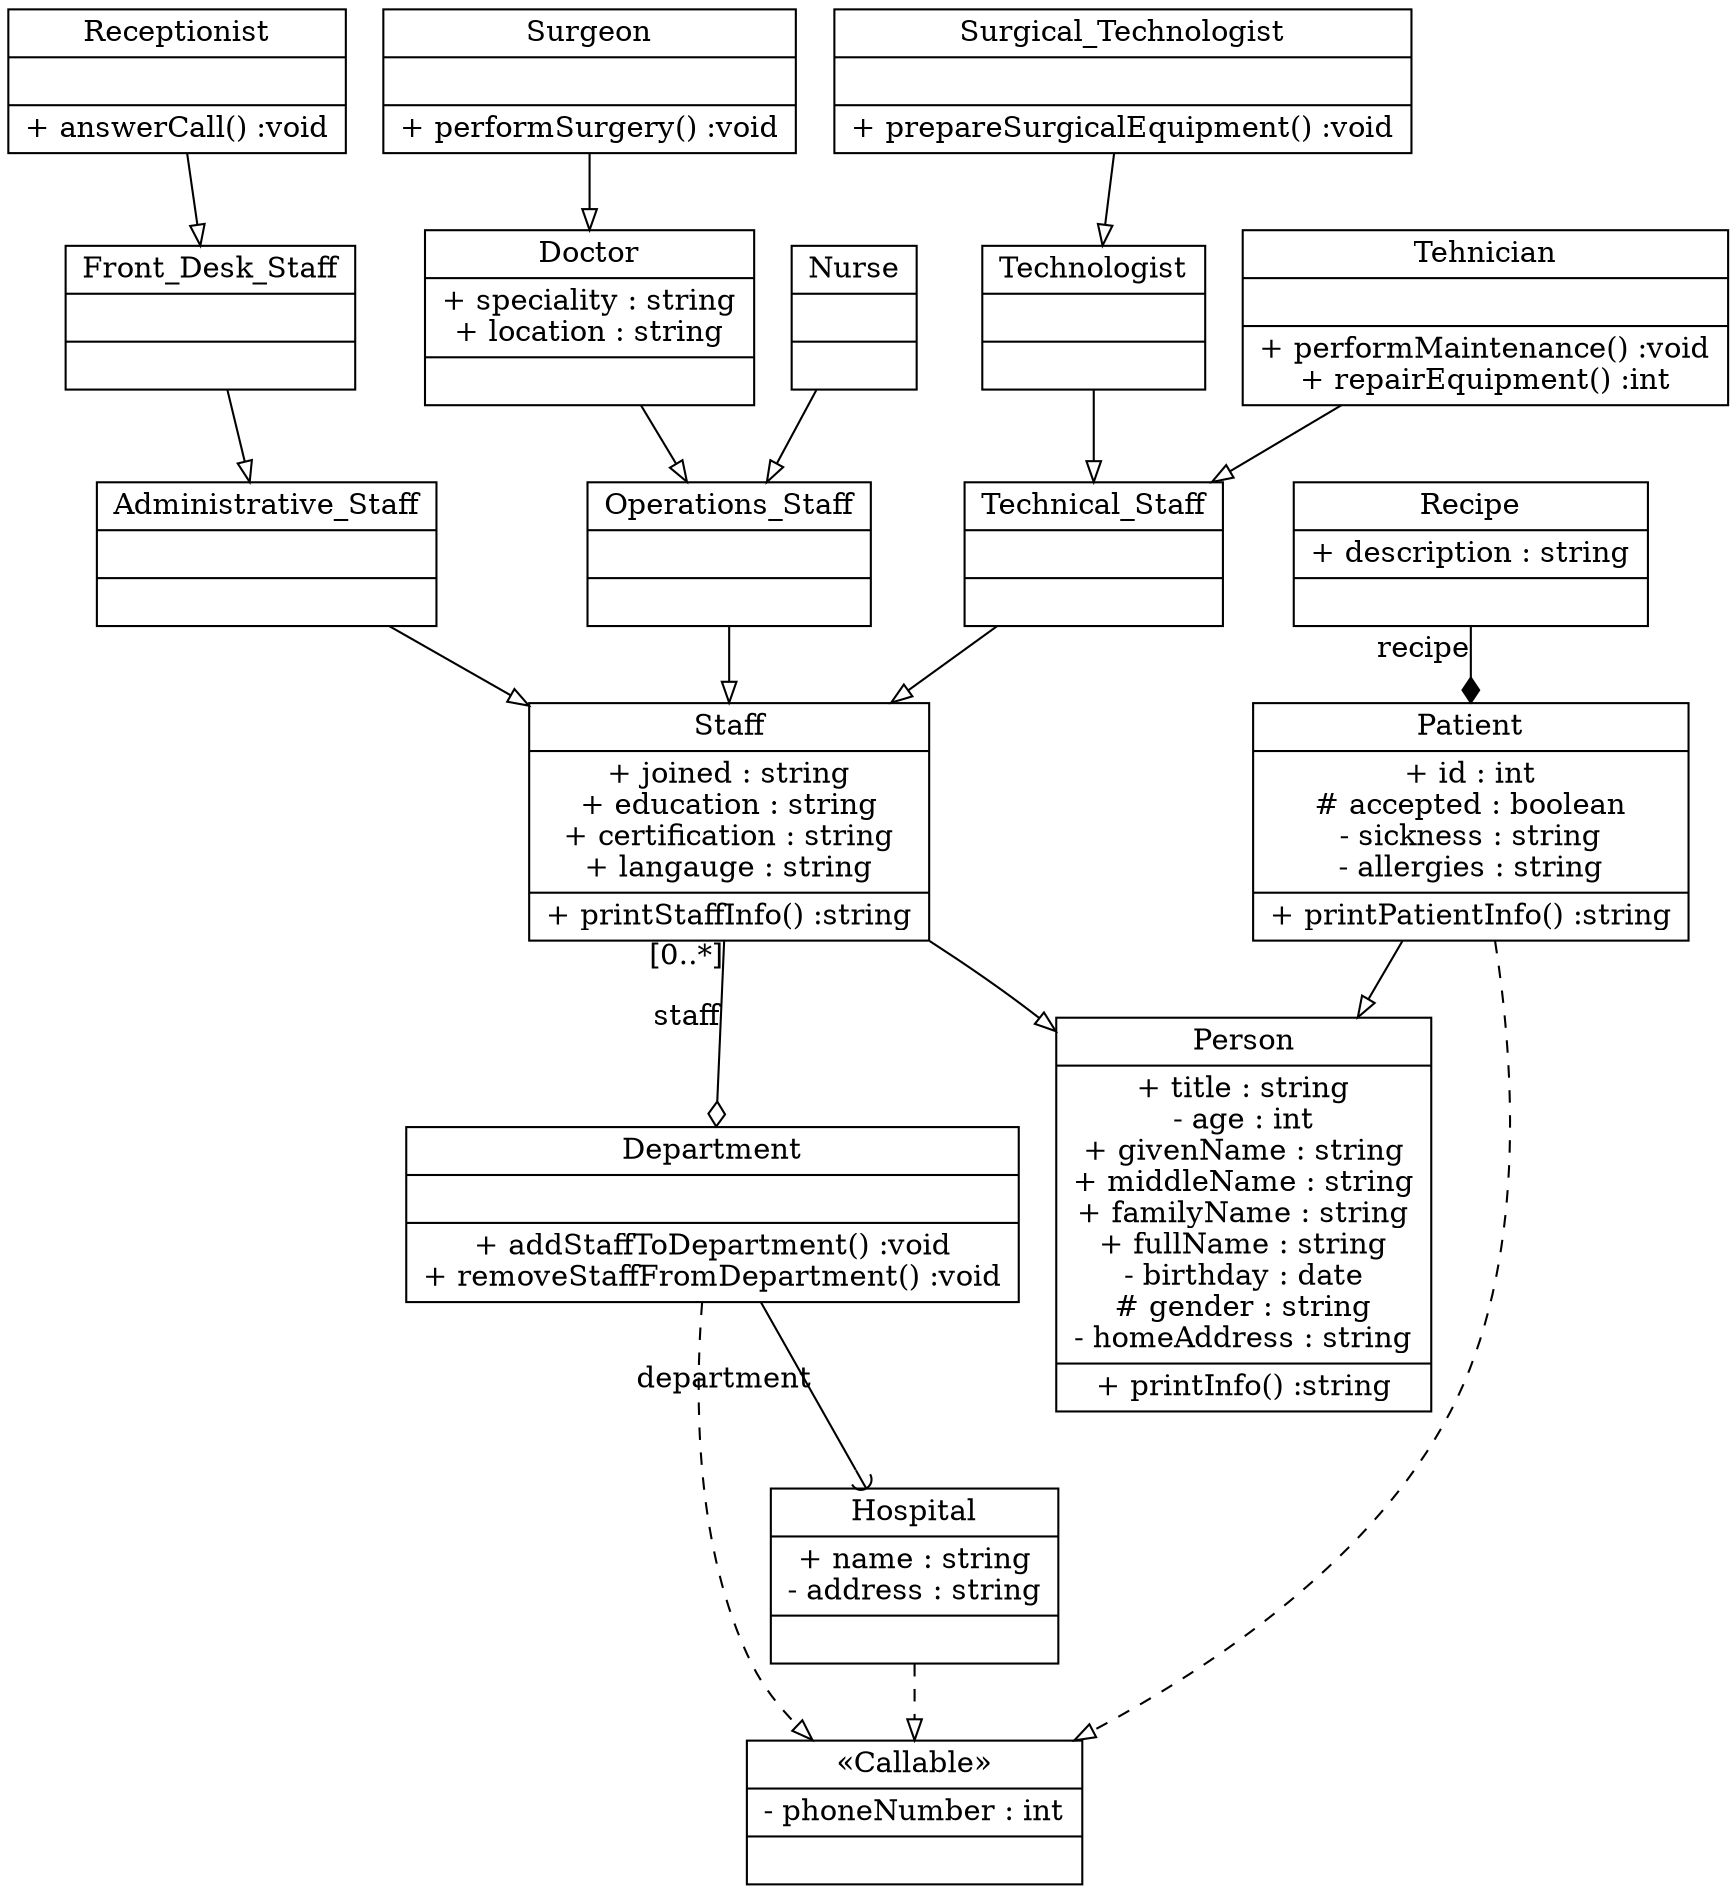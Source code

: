 digraph ClassDiagram { node [ shape = "record"] edge [ arrowhead = "empty"]
Receptionist [ label = "{Receptionist||+ answerCall() :void\n }"]
Operations_Staff [ label = "{Operations_Staff|| }"]
Front_Desk_Staff [ label = "{Front_Desk_Staff|| }"]
Recipe [ label = "{Recipe|+ description : string\n| }"]
Staff [ label = "{Staff|+ joined : string\n+ education : string\n+ certification : string\n+ langauge : string\n|+ printStaffInfo() :string\n }"]
Patient [ label = "{Patient|+ id : int\n# accepted : boolean\n- sickness : string\n- allergies : string\n|+ printPatientInfo() :string\n }"]
Doctor [ label = "{Doctor|+ speciality : string\n+ location : string\n| }"]
Surgeon [ label = "{Surgeon||+ performSurgery() :void\n }"]
Surgical_Technologist [ label = "{Surgical_Technologist||+ prepareSurgicalEquipment() :void\n }"]
Callable[ label = "{«Callable»|- phoneNumber : int\n| }"]
Department [ label = "{Department||+ addStaffToDepartment() :void\n+ removeStaffFromDepartment() :void\n }"]
Administrative_Staff [ label = "{Administrative_Staff|| }"]
Technical_Staff [ label = "{Technical_Staff|| }"]
Technologist [ label = "{Technologist|| }"]
Hospital [ label = "{Hospital|+ name : string\n- address : string\n| }"]
Tehnician [ label = "{Tehnician||+ performMaintenance() :void\n+ repairEquipment() :int\n }"]
Person [ label = "{Person|+ title : string\n- age : int\n+ givenName : string\n+ middleName : string\n+ familyName : string\n+ fullName : string\n- birthday : date\n# gender : string\n- homeAddress : string\n|+ printInfo() :string\n }"]
Nurse [ label = "{Nurse|| }"]
edge [
	arrowhead = "empty"
	]
Operations_Staff->Staff[xlabel=" "]
edge [
	arrowhead = "empty"
	]
Tehnician->Technical_Staff[xlabel=" "]
edge [
	arrowhead = "empty"
	]
Technologist->Technical_Staff[xlabel=" "]
edge [
	arrowhead = "empty"
	]
Receptionist->Front_Desk_Staff[xlabel=" "]
edge [
	arrowhead = "empty"
	]
Surgeon->Doctor[xlabel=" "]
edge [
	arrowhead = "empty"
	]
Surgical_Technologist->Technologist[xlabel=" "]
edge [
	arrowhead = "empty"
	]
Staff->Person[xlabel=" "]
edge [
	arrowhead = "empty"
	]
Administrative_Staff->Staff[xlabel=" "]
edge [
	arrowhead = "empty"
	]
Nurse->Operations_Staff[xlabel=" "]
edge [
	arrowhead = "empty"
	]
Doctor->Operations_Staff[xlabel=" "]
edge [
	arrowhead = "empty" style=dashed
	]
Hospital->Callable[xlabel=" "]
edge [
	arrowhead = "curve"  style = filled
	]
Department->Hospital[xlabel="department"][taillabel=""]
edge [
	arrowhead = "empty"
	]
Patient->Person[xlabel=" "]
edge [
	arrowhead = "empty" style=dashed
	]
Patient->Callable[xlabel=" "]
edge [
	arrowhead = "diamond"  style = filled
	]
Recipe->Patient[xlabel="recipe"][taillabel=""]
edge [
	arrowhead = "empty"
	]
Front_Desk_Staff->Administrative_Staff[xlabel=" "]
edge [
	arrowhead = "empty" style=dashed
	]
Department->Callable[xlabel=" "]
edge [
	arrowhead = "odiamond" style = filled
	]
Staff->Department[xlabel="staff"][taillabel="[0..*]"]
edge [
	arrowhead = "empty"
	]
Technical_Staff->Staff[xlabel=" "]
}